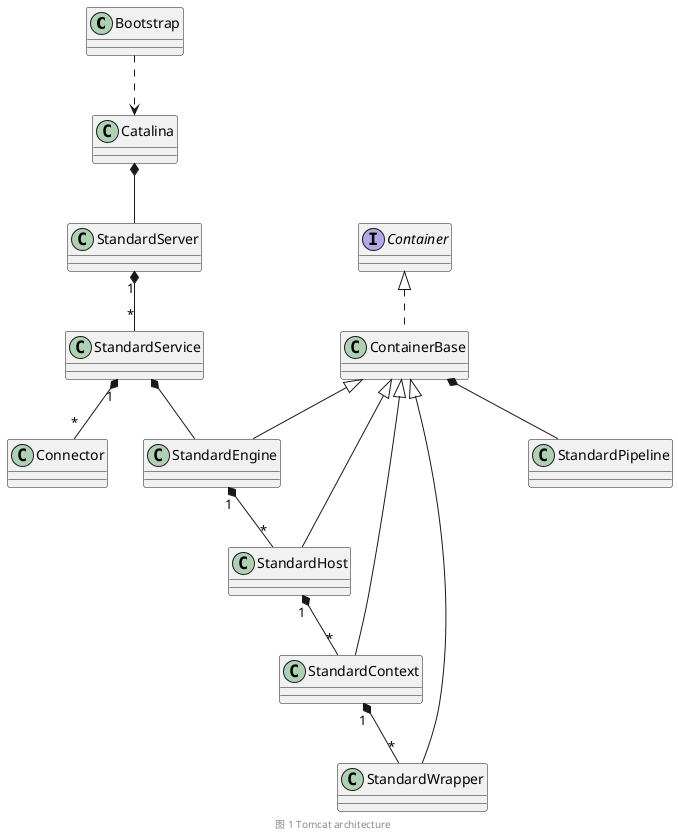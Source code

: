 @startuml

class Bootstrap

class Catalina

class StandardServer

class StandardService

class Connector
interface Container
class ContainerBase
Container <|.. ContainerBase
class StandardEngine
class StandardHost
class StandardContext
class StandardWrapper
class StandardPipeline

Bootstrap ..> Catalina

Catalina *-- StandardServer
StandardServer "1" *-- "*" StandardService
StandardService "1" *-- "*" Connector
StandardService *-- StandardEngine
StandardEngine "1" *-- "*" StandardHost
StandardHost "1" *-- "*" StandardContext
StandardContext "1" *-- "*" StandardWrapper


ContainerBase <|-- StandardEngine
ContainerBase <|-- StandardHost
ContainerBase <|-- StandardContext
ContainerBase <|-- StandardWrapper
ContainerBase *-- StandardPipeline

footer
图 1 Tomcat architecture
endfooter

@enduml
